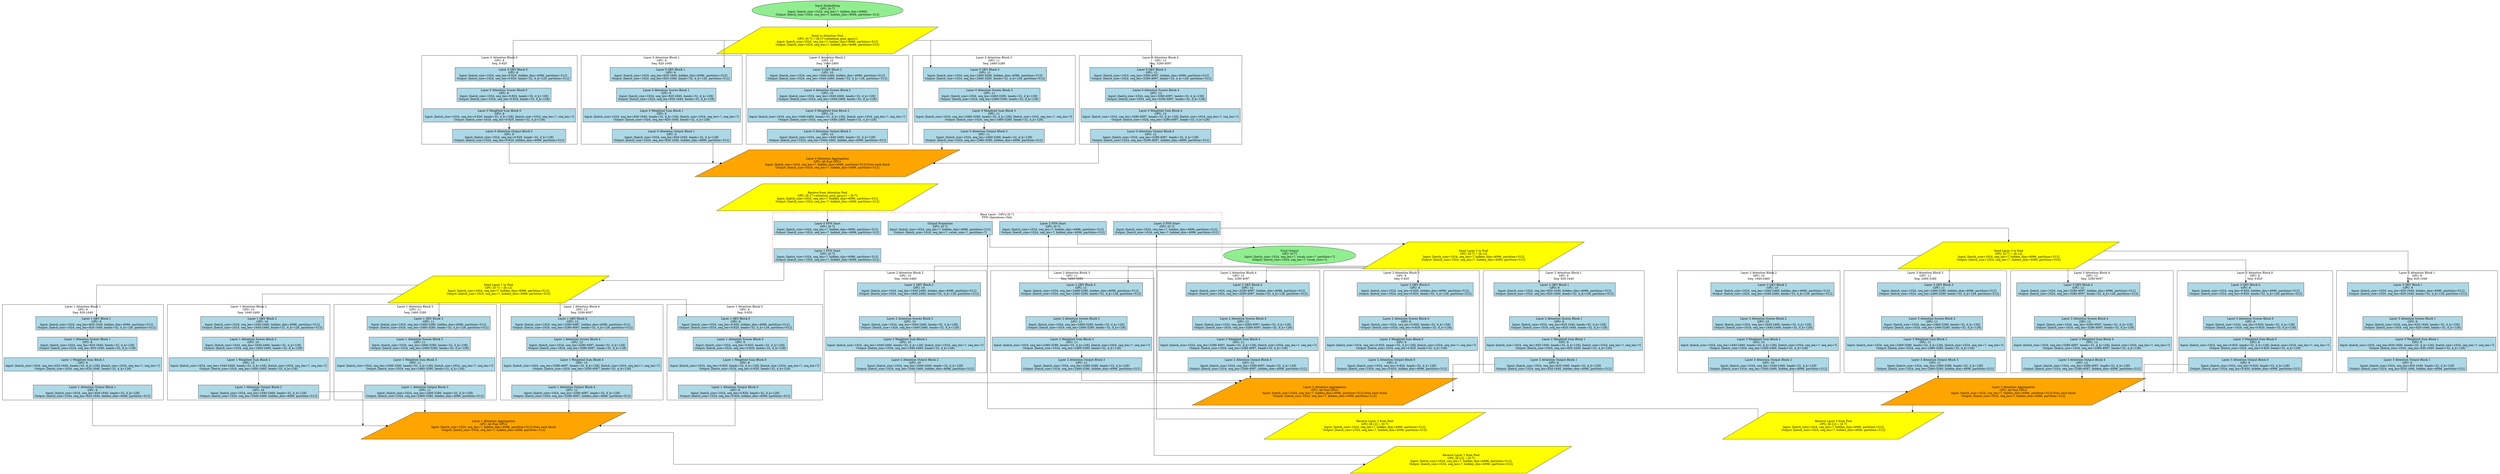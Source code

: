 // FA Pool 4-Layer Transformer\nSeq Len: 4097, Pool GPUs: 5
digraph fa_pool_transformer {
	graph [nodesep=0.5 rankdir=TB splines=ortho]
	node [fillcolor=lightblue shape=rectangle style=filled]
	input [label="Input Embedding\nGPU: [0-7]\nInput: [batch_size=1024, seq_len=?, hidden_dim=4096]\nOutput: [batch_size=1024, seq_len=?, hidden_dim=4096, partition=512]" fillcolor=lightgreen shape=ellipse]
	subgraph cluster_base {
		color=red label="Base Layer - GPUs [0-7]\nFFN Operations Only" style=dashed
		layer0_ffn_start [label="Layer 0 FFN Start\nGPU: [0-7]\nInput: [batch_size=1024, seq_len=?, hidden_dim=4096, partition=512]\nOutput: [batch_size=1024, seq_len=?, hidden_dim=4096, partition=512]"]
		layer1_ffn_start [label="Layer 1 FFN Start\nGPU: [0-7]\nInput: [batch_size=1024, seq_len=?, hidden_dim=4096, partition=512]\nOutput: [batch_size=1024, seq_len=?, hidden_dim=4096, partition=512]"]
		layer2_ffn_start [label="Layer 2 FFN Start\nGPU: [0-7]\nInput: [batch_size=1024, seq_len=?, hidden_dim=4096, partition=512]\nOutput: [batch_size=1024, seq_len=?, hidden_dim=4096, partition=512]"]
		layer3_ffn_start [label="Layer 3 FFN Start\nGPU: [0-7]\nInput: [batch_size=1024, seq_len=?, hidden_dim=4096, partition=512]\nOutput: [batch_size=1024, seq_len=?, hidden_dim=4096, partition=512]"]
		output_proj [label="Output Projection\nGPU: [0-7]\nInput: [batch_size=1024, seq_len=?, hidden_dim=4096, partition=512]\nOutput: [batch_size=1024, seq_len=?, vocab_size=?, partition=?]"]
	}
	send_to_pool [label="Send to Attention Pool\nGPU: [0-7] → [8-{7+attention_pool_gpus}]\nInput: [batch_size=1024, seq_len=?, hidden_dim=4096, partition=512]\nOutput: [batch_size=1024, seq_len=?, hidden_dim=4096, partition=512]" fillcolor=yellow shape=parallelogram]
	recv_from_pool [label="Receive from Attention Pool\nGPU: [8-{7+attention_pool_gpus}] → [0-7]\nInput: [batch_size=1024, seq_len=?, hidden_dim=4096, partition=512]\nOutput: [batch_size=1024, seq_len=?, hidden_dim=4096, partition=512]" fillcolor=yellow shape=parallelogram]
	subgraph cluster_layer0_attn_0 {
		label="Layer 0 Attention Block 0\nGPU: 8\nSeq: 0-820"
		layer0_attn_qkv_0 [label="Layer 0 QKV Block 0\nGPU: 8\nInput: [batch_size=1024, seq_len=0-820, hidden_dim=4096, partition=512]\nOutput: [batch_size=1024, seq_len=0-820, heads=32, d_k=128, partition=512]"]
		layer0_attn_scores_0 [label="Layer 0 Attention Scores Block 0\nGPU: 8\nInput: [batch_size=1024, seq_len=0-820, heads=32, d_k=128]\nOutput: [batch_size=1024, seq_len=0-820, heads=32, d_k=128]"]
		layer0_attn_weighted_0 [label="Layer 0 Weighted Sum Block 0\nGPU: 8\nInput: [batch_size=1024, seq_len=0-820, heads=32, d_k=128], [batch_size=1024, seq_len=?, seq_len=?]\nOutput: [batch_size=1024, seq_len=0-820, heads=32, d_k=128]"]
		layer0_attn_out_0 [label="Layer 0 Attention Output Block 0\nGPU: 8\nInput: [batch_size=1024, seq_len=0-820, heads=32, d_k=128]\nOutput: [batch_size=1024, seq_len=0-820, hidden_dim=4096, partition=512]"]
	}
	subgraph cluster_layer0_attn_1 {
		label="Layer 0 Attention Block 1\nGPU: 9\nSeq: 820-1640"
		layer0_attn_qkv_1 [label="Layer 0 QKV Block 1\nGPU: 9\nInput: [batch_size=1024, seq_len=820-1640, hidden_dim=4096, partition=512]\nOutput: [batch_size=1024, seq_len=820-1640, heads=32, d_k=128, partition=512]"]
		layer0_attn_scores_1 [label="Layer 0 Attention Scores Block 1\nGPU: 9\nInput: [batch_size=1024, seq_len=820-1640, heads=32, d_k=128]\nOutput: [batch_size=1024, seq_len=820-1640, heads=32, d_k=128]"]
		layer0_attn_weighted_1 [label="Layer 0 Weighted Sum Block 1\nGPU: 9\nInput: [batch_size=1024, seq_len=820-1640, heads=32, d_k=128], [batch_size=1024, seq_len=?, seq_len=?]\nOutput: [batch_size=1024, seq_len=820-1640, heads=32, d_k=128]"]
		layer0_attn_out_1 [label="Layer 0 Attention Output Block 1\nGPU: 9\nInput: [batch_size=1024, seq_len=820-1640, heads=32, d_k=128]\nOutput: [batch_size=1024, seq_len=820-1640, hidden_dim=4096, partition=512]"]
	}
	subgraph cluster_layer0_attn_2 {
		label="Layer 0 Attention Block 2\nGPU: 10\nSeq: 1640-2460"
		layer0_attn_qkv_2 [label="Layer 0 QKV Block 2\nGPU: 10\nInput: [batch_size=1024, seq_len=1640-2460, hidden_dim=4096, partition=512]\nOutput: [batch_size=1024, seq_len=1640-2460, heads=32, d_k=128, partition=512]"]
		layer0_attn_scores_2 [label="Layer 0 Attention Scores Block 2\nGPU: 10\nInput: [batch_size=1024, seq_len=1640-2460, heads=32, d_k=128]\nOutput: [batch_size=1024, seq_len=1640-2460, heads=32, d_k=128]"]
		layer0_attn_weighted_2 [label="Layer 0 Weighted Sum Block 2\nGPU: 10\nInput: [batch_size=1024, seq_len=1640-2460, heads=32, d_k=128], [batch_size=1024, seq_len=?, seq_len=?]\nOutput: [batch_size=1024, seq_len=1640-2460, heads=32, d_k=128]"]
		layer0_attn_out_2 [label="Layer 0 Attention Output Block 2\nGPU: 10\nInput: [batch_size=1024, seq_len=1640-2460, heads=32, d_k=128]\nOutput: [batch_size=1024, seq_len=1640-2460, hidden_dim=4096, partition=512]"]
	}
	subgraph cluster_layer0_attn_3 {
		label="Layer 0 Attention Block 3\nGPU: 11\nSeq: 2460-3280"
		layer0_attn_qkv_3 [label="Layer 0 QKV Block 3\nGPU: 11\nInput: [batch_size=1024, seq_len=2460-3280, hidden_dim=4096, partition=512]\nOutput: [batch_size=1024, seq_len=2460-3280, heads=32, d_k=128, partition=512]"]
		layer0_attn_scores_3 [label="Layer 0 Attention Scores Block 3\nGPU: 11\nInput: [batch_size=1024, seq_len=2460-3280, heads=32, d_k=128]\nOutput: [batch_size=1024, seq_len=2460-3280, heads=32, d_k=128]"]
		layer0_attn_weighted_3 [label="Layer 0 Weighted Sum Block 3\nGPU: 11\nInput: [batch_size=1024, seq_len=2460-3280, heads=32, d_k=128], [batch_size=1024, seq_len=?, seq_len=?]\nOutput: [batch_size=1024, seq_len=2460-3280, heads=32, d_k=128]"]
		layer0_attn_out_3 [label="Layer 0 Attention Output Block 3\nGPU: 11\nInput: [batch_size=1024, seq_len=2460-3280, heads=32, d_k=128]\nOutput: [batch_size=1024, seq_len=2460-3280, hidden_dim=4096, partition=512]"]
	}
	subgraph cluster_layer0_attn_4 {
		label="Layer 0 Attention Block 4\nGPU: 12\nSeq: 3280-4097"
		layer0_attn_qkv_4 [label="Layer 0 QKV Block 4\nGPU: 12\nInput: [batch_size=1024, seq_len=3280-4097, hidden_dim=4096, partition=512]\nOutput: [batch_size=1024, seq_len=3280-4097, heads=32, d_k=128, partition=512]"]
		layer0_attn_scores_4 [label="Layer 0 Attention Scores Block 4\nGPU: 12\nInput: [batch_size=1024, seq_len=3280-4097, heads=32, d_k=128]\nOutput: [batch_size=1024, seq_len=3280-4097, heads=32, d_k=128]"]
		layer0_attn_weighted_4 [label="Layer 0 Weighted Sum Block 4\nGPU: 12\nInput: [batch_size=1024, seq_len=3280-4097, heads=32, d_k=128], [batch_size=1024, seq_len=?, seq_len=?]\nOutput: [batch_size=1024, seq_len=3280-4097, heads=32, d_k=128]"]
		layer0_attn_out_4 [label="Layer 0 Attention Output Block 4\nGPU: 12\nInput: [batch_size=1024, seq_len=3280-4097, heads=32, d_k=128]\nOutput: [batch_size=1024, seq_len=3280-4097, hidden_dim=4096, partition=512]"]
	}
	layer0_attn_aggregate [label="Layer 0 Attention Aggregation\nGPU: All Pool GPUs\nInput: [batch_size=1024, seq_len=?, hidden_dim=4096, partition=512] from each block\nOutput: [batch_size=1024, seq_len=?, hidden_dim=4096, partition=512]" fillcolor=orange shape=parallelogram]
	send_to_pool_1 [label="Send Layer 1 to Pool\nGPU: [0-7] → [8-12]\nInput: [batch_size=1024, seq_len=?, hidden_dim=4096, partition=512]\nOutput: [batch_size=1024, seq_len=?, hidden_dim=4096, partition=512]" fillcolor=yellow shape=parallelogram]
	subgraph cluster_layer1_attn_0 {
		label="Layer 1 Attention Block 0\nGPU: 8\nSeq: 0-820"
		layer1_attn_qkv_0 [label="Layer 1 QKV Block 0\nGPU: 8\nInput: [batch_size=1024, seq_len=0-820, hidden_dim=4096, partition=512]\nOutput: [batch_size=1024, seq_len=0-820, heads=32, d_k=128, partition=512]"]
		layer1_attn_scores_0 [label="Layer 1 Attention Scores Block 0\nGPU: 8\nInput: [batch_size=1024, seq_len=0-820, heads=32, d_k=128]\nOutput: [batch_size=1024, seq_len=0-820, heads=32, d_k=128]"]
		layer1_attn_weighted_0 [label="Layer 1 Weighted Sum Block 0\nGPU: 8\nInput: [batch_size=1024, seq_len=0-820, heads=32, d_k=128], [batch_size=1024, seq_len=?, seq_len=?]\nOutput: [batch_size=1024, seq_len=0-820, heads=32, d_k=128]"]
		layer1_attn_out_0 [label="Layer 1 Attention Output Block 0\nGPU: 8\nInput: [batch_size=1024, seq_len=0-820, heads=32, d_k=128]\nOutput: [batch_size=1024, seq_len=0-820, hidden_dim=4096, partition=512]"]
	}
	subgraph cluster_layer1_attn_1 {
		label="Layer 1 Attention Block 1\nGPU: 9\nSeq: 820-1640"
		layer1_attn_qkv_1 [label="Layer 1 QKV Block 1\nGPU: 9\nInput: [batch_size=1024, seq_len=820-1640, hidden_dim=4096, partition=512]\nOutput: [batch_size=1024, seq_len=820-1640, heads=32, d_k=128, partition=512]"]
		layer1_attn_scores_1 [label="Layer 1 Attention Scores Block 1\nGPU: 9\nInput: [batch_size=1024, seq_len=820-1640, heads=32, d_k=128]\nOutput: [batch_size=1024, seq_len=820-1640, heads=32, d_k=128]"]
		layer1_attn_weighted_1 [label="Layer 1 Weighted Sum Block 1\nGPU: 9\nInput: [batch_size=1024, seq_len=820-1640, heads=32, d_k=128], [batch_size=1024, seq_len=?, seq_len=?]\nOutput: [batch_size=1024, seq_len=820-1640, heads=32, d_k=128]"]
		layer1_attn_out_1 [label="Layer 1 Attention Output Block 1\nGPU: 9\nInput: [batch_size=1024, seq_len=820-1640, heads=32, d_k=128]\nOutput: [batch_size=1024, seq_len=820-1640, hidden_dim=4096, partition=512]"]
	}
	subgraph cluster_layer1_attn_2 {
		label="Layer 1 Attention Block 2\nGPU: 10\nSeq: 1640-2460"
		layer1_attn_qkv_2 [label="Layer 1 QKV Block 2\nGPU: 10\nInput: [batch_size=1024, seq_len=1640-2460, hidden_dim=4096, partition=512]\nOutput: [batch_size=1024, seq_len=1640-2460, heads=32, d_k=128, partition=512]"]
		layer1_attn_scores_2 [label="Layer 1 Attention Scores Block 2\nGPU: 10\nInput: [batch_size=1024, seq_len=1640-2460, heads=32, d_k=128]\nOutput: [batch_size=1024, seq_len=1640-2460, heads=32, d_k=128]"]
		layer1_attn_weighted_2 [label="Layer 1 Weighted Sum Block 2\nGPU: 10\nInput: [batch_size=1024, seq_len=1640-2460, heads=32, d_k=128], [batch_size=1024, seq_len=?, seq_len=?]\nOutput: [batch_size=1024, seq_len=1640-2460, heads=32, d_k=128]"]
		layer1_attn_out_2 [label="Layer 1 Attention Output Block 2\nGPU: 10\nInput: [batch_size=1024, seq_len=1640-2460, heads=32, d_k=128]\nOutput: [batch_size=1024, seq_len=1640-2460, hidden_dim=4096, partition=512]"]
	}
	subgraph cluster_layer1_attn_3 {
		label="Layer 1 Attention Block 3\nGPU: 11\nSeq: 2460-3280"
		layer1_attn_qkv_3 [label="Layer 1 QKV Block 3\nGPU: 11\nInput: [batch_size=1024, seq_len=2460-3280, hidden_dim=4096, partition=512]\nOutput: [batch_size=1024, seq_len=2460-3280, heads=32, d_k=128, partition=512]"]
		layer1_attn_scores_3 [label="Layer 1 Attention Scores Block 3\nGPU: 11\nInput: [batch_size=1024, seq_len=2460-3280, heads=32, d_k=128]\nOutput: [batch_size=1024, seq_len=2460-3280, heads=32, d_k=128]"]
		layer1_attn_weighted_3 [label="Layer 1 Weighted Sum Block 3\nGPU: 11\nInput: [batch_size=1024, seq_len=2460-3280, heads=32, d_k=128], [batch_size=1024, seq_len=?, seq_len=?]\nOutput: [batch_size=1024, seq_len=2460-3280, heads=32, d_k=128]"]
		layer1_attn_out_3 [label="Layer 1 Attention Output Block 3\nGPU: 11\nInput: [batch_size=1024, seq_len=2460-3280, heads=32, d_k=128]\nOutput: [batch_size=1024, seq_len=2460-3280, hidden_dim=4096, partition=512]"]
	}
	subgraph cluster_layer1_attn_4 {
		label="Layer 1 Attention Block 4\nGPU: 12\nSeq: 3280-4097"
		layer1_attn_qkv_4 [label="Layer 1 QKV Block 4\nGPU: 12\nInput: [batch_size=1024, seq_len=3280-4097, hidden_dim=4096, partition=512]\nOutput: [batch_size=1024, seq_len=3280-4097, heads=32, d_k=128, partition=512]"]
		layer1_attn_scores_4 [label="Layer 1 Attention Scores Block 4\nGPU: 12\nInput: [batch_size=1024, seq_len=3280-4097, heads=32, d_k=128]\nOutput: [batch_size=1024, seq_len=3280-4097, heads=32, d_k=128]"]
		layer1_attn_weighted_4 [label="Layer 1 Weighted Sum Block 4\nGPU: 12\nInput: [batch_size=1024, seq_len=3280-4097, heads=32, d_k=128], [batch_size=1024, seq_len=?, seq_len=?]\nOutput: [batch_size=1024, seq_len=3280-4097, heads=32, d_k=128]"]
		layer1_attn_out_4 [label="Layer 1 Attention Output Block 4\nGPU: 12\nInput: [batch_size=1024, seq_len=3280-4097, heads=32, d_k=128]\nOutput: [batch_size=1024, seq_len=3280-4097, hidden_dim=4096, partition=512]"]
	}
	layer1_attn_aggregate [label="Layer 1 Attention Aggregation\nGPU: All Pool GPUs\nInput: [batch_size=1024, seq_len=?, hidden_dim=4096, partition=512] from each block\nOutput: [batch_size=1024, seq_len=?, hidden_dim=4096, partition=512]" fillcolor=orange shape=parallelogram]
	recv_from_pool_1 [label="Receive Layer 1 from Pool\nGPU: [8-12] → [0-7]\nInput: [batch_size=1024, seq_len=?, hidden_dim=4096, partition=512]\nOutput: [batch_size=1024, seq_len=?, hidden_dim=4096, partition=512]" fillcolor=yellow shape=parallelogram]
	send_to_pool_2 [label="Send Layer 2 to Pool\nGPU: [0-7] → [8-12]\nInput: [batch_size=1024, seq_len=?, hidden_dim=4096, partition=512]\nOutput: [batch_size=1024, seq_len=?, hidden_dim=4096, partition=512]" fillcolor=yellow shape=parallelogram]
	subgraph cluster_layer2_attn_0 {
		label="Layer 2 Attention Block 0\nGPU: 8\nSeq: 0-820"
		layer2_attn_qkv_0 [label="Layer 2 QKV Block 0\nGPU: 8\nInput: [batch_size=1024, seq_len=0-820, hidden_dim=4096, partition=512]\nOutput: [batch_size=1024, seq_len=0-820, heads=32, d_k=128, partition=512]"]
		layer2_attn_scores_0 [label="Layer 2 Attention Scores Block 0\nGPU: 8\nInput: [batch_size=1024, seq_len=0-820, heads=32, d_k=128]\nOutput: [batch_size=1024, seq_len=0-820, heads=32, d_k=128]"]
		layer2_attn_weighted_0 [label="Layer 2 Weighted Sum Block 0\nGPU: 8\nInput: [batch_size=1024, seq_len=0-820, heads=32, d_k=128], [batch_size=1024, seq_len=?, seq_len=?]\nOutput: [batch_size=1024, seq_len=0-820, heads=32, d_k=128]"]
		layer2_attn_out_0 [label="Layer 2 Attention Output Block 0\nGPU: 8\nInput: [batch_size=1024, seq_len=0-820, heads=32, d_k=128]\nOutput: [batch_size=1024, seq_len=0-820, hidden_dim=4096, partition=512]"]
	}
	subgraph cluster_layer2_attn_1 {
		label="Layer 2 Attention Block 1\nGPU: 9\nSeq: 820-1640"
		layer2_attn_qkv_1 [label="Layer 2 QKV Block 1\nGPU: 9\nInput: [batch_size=1024, seq_len=820-1640, hidden_dim=4096, partition=512]\nOutput: [batch_size=1024, seq_len=820-1640, heads=32, d_k=128, partition=512]"]
		layer2_attn_scores_1 [label="Layer 2 Attention Scores Block 1\nGPU: 9\nInput: [batch_size=1024, seq_len=820-1640, heads=32, d_k=128]\nOutput: [batch_size=1024, seq_len=820-1640, heads=32, d_k=128]"]
		layer2_attn_weighted_1 [label="Layer 2 Weighted Sum Block 1\nGPU: 9\nInput: [batch_size=1024, seq_len=820-1640, heads=32, d_k=128], [batch_size=1024, seq_len=?, seq_len=?]\nOutput: [batch_size=1024, seq_len=820-1640, heads=32, d_k=128]"]
		layer2_attn_out_1 [label="Layer 2 Attention Output Block 1\nGPU: 9\nInput: [batch_size=1024, seq_len=820-1640, heads=32, d_k=128]\nOutput: [batch_size=1024, seq_len=820-1640, hidden_dim=4096, partition=512]"]
	}
	subgraph cluster_layer2_attn_2 {
		label="Layer 2 Attention Block 2\nGPU: 10\nSeq: 1640-2460"
		layer2_attn_qkv_2 [label="Layer 2 QKV Block 2\nGPU: 10\nInput: [batch_size=1024, seq_len=1640-2460, hidden_dim=4096, partition=512]\nOutput: [batch_size=1024, seq_len=1640-2460, heads=32, d_k=128, partition=512]"]
		layer2_attn_scores_2 [label="Layer 2 Attention Scores Block 2\nGPU: 10\nInput: [batch_size=1024, seq_len=1640-2460, heads=32, d_k=128]\nOutput: [batch_size=1024, seq_len=1640-2460, heads=32, d_k=128]"]
		layer2_attn_weighted_2 [label="Layer 2 Weighted Sum Block 2\nGPU: 10\nInput: [batch_size=1024, seq_len=1640-2460, heads=32, d_k=128], [batch_size=1024, seq_len=?, seq_len=?]\nOutput: [batch_size=1024, seq_len=1640-2460, heads=32, d_k=128]"]
		layer2_attn_out_2 [label="Layer 2 Attention Output Block 2\nGPU: 10\nInput: [batch_size=1024, seq_len=1640-2460, heads=32, d_k=128]\nOutput: [batch_size=1024, seq_len=1640-2460, hidden_dim=4096, partition=512]"]
	}
	subgraph cluster_layer2_attn_3 {
		label="Layer 2 Attention Block 3\nGPU: 11\nSeq: 2460-3280"
		layer2_attn_qkv_3 [label="Layer 2 QKV Block 3\nGPU: 11\nInput: [batch_size=1024, seq_len=2460-3280, hidden_dim=4096, partition=512]\nOutput: [batch_size=1024, seq_len=2460-3280, heads=32, d_k=128, partition=512]"]
		layer2_attn_scores_3 [label="Layer 2 Attention Scores Block 3\nGPU: 11\nInput: [batch_size=1024, seq_len=2460-3280, heads=32, d_k=128]\nOutput: [batch_size=1024, seq_len=2460-3280, heads=32, d_k=128]"]
		layer2_attn_weighted_3 [label="Layer 2 Weighted Sum Block 3\nGPU: 11\nInput: [batch_size=1024, seq_len=2460-3280, heads=32, d_k=128], [batch_size=1024, seq_len=?, seq_len=?]\nOutput: [batch_size=1024, seq_len=2460-3280, heads=32, d_k=128]"]
		layer2_attn_out_3 [label="Layer 2 Attention Output Block 3\nGPU: 11\nInput: [batch_size=1024, seq_len=2460-3280, heads=32, d_k=128]\nOutput: [batch_size=1024, seq_len=2460-3280, hidden_dim=4096, partition=512]"]
	}
	subgraph cluster_layer2_attn_4 {
		label="Layer 2 Attention Block 4\nGPU: 12\nSeq: 3280-4097"
		layer2_attn_qkv_4 [label="Layer 2 QKV Block 4\nGPU: 12\nInput: [batch_size=1024, seq_len=3280-4097, hidden_dim=4096, partition=512]\nOutput: [batch_size=1024, seq_len=3280-4097, heads=32, d_k=128, partition=512]"]
		layer2_attn_scores_4 [label="Layer 2 Attention Scores Block 4\nGPU: 12\nInput: [batch_size=1024, seq_len=3280-4097, heads=32, d_k=128]\nOutput: [batch_size=1024, seq_len=3280-4097, heads=32, d_k=128]"]
		layer2_attn_weighted_4 [label="Layer 2 Weighted Sum Block 4\nGPU: 12\nInput: [batch_size=1024, seq_len=3280-4097, heads=32, d_k=128], [batch_size=1024, seq_len=?, seq_len=?]\nOutput: [batch_size=1024, seq_len=3280-4097, heads=32, d_k=128]"]
		layer2_attn_out_4 [label="Layer 2 Attention Output Block 4\nGPU: 12\nInput: [batch_size=1024, seq_len=3280-4097, heads=32, d_k=128]\nOutput: [batch_size=1024, seq_len=3280-4097, hidden_dim=4096, partition=512]"]
	}
	layer2_attn_aggregate [label="Layer 2 Attention Aggregation\nGPU: All Pool GPUs\nInput: [batch_size=1024, seq_len=?, hidden_dim=4096, partition=512] from each block\nOutput: [batch_size=1024, seq_len=?, hidden_dim=4096, partition=512]" fillcolor=orange shape=parallelogram]
	recv_from_pool_2 [label="Receive Layer 2 from Pool\nGPU: [8-12] → [0-7]\nInput: [batch_size=1024, seq_len=?, hidden_dim=4096, partition=512]\nOutput: [batch_size=1024, seq_len=?, hidden_dim=4096, partition=512]" fillcolor=yellow shape=parallelogram]
	send_to_pool_3 [label="Send Layer 3 to Pool\nGPU: [0-7] → [8-12]\nInput: [batch_size=1024, seq_len=?, hidden_dim=4096, partition=512]\nOutput: [batch_size=1024, seq_len=?, hidden_dim=4096, partition=512]" fillcolor=yellow shape=parallelogram]
	subgraph cluster_layer3_attn_0 {
		label="Layer 3 Attention Block 0\nGPU: 8\nSeq: 0-820"
		layer3_attn_qkv_0 [label="Layer 3 QKV Block 0\nGPU: 8\nInput: [batch_size=1024, seq_len=0-820, hidden_dim=4096, partition=512]\nOutput: [batch_size=1024, seq_len=0-820, heads=32, d_k=128, partition=512]"]
		layer3_attn_scores_0 [label="Layer 3 Attention Scores Block 0\nGPU: 8\nInput: [batch_size=1024, seq_len=0-820, heads=32, d_k=128]\nOutput: [batch_size=1024, seq_len=0-820, heads=32, d_k=128]"]
		layer3_attn_weighted_0 [label="Layer 3 Weighted Sum Block 0\nGPU: 8\nInput: [batch_size=1024, seq_len=0-820, heads=32, d_k=128], [batch_size=1024, seq_len=?, seq_len=?]\nOutput: [batch_size=1024, seq_len=0-820, heads=32, d_k=128]"]
		layer3_attn_out_0 [label="Layer 3 Attention Output Block 0\nGPU: 8\nInput: [batch_size=1024, seq_len=0-820, heads=32, d_k=128]\nOutput: [batch_size=1024, seq_len=0-820, hidden_dim=4096, partition=512]"]
	}
	subgraph cluster_layer3_attn_1 {
		label="Layer 3 Attention Block 1\nGPU: 9\nSeq: 820-1640"
		layer3_attn_qkv_1 [label="Layer 3 QKV Block 1\nGPU: 9\nInput: [batch_size=1024, seq_len=820-1640, hidden_dim=4096, partition=512]\nOutput: [batch_size=1024, seq_len=820-1640, heads=32, d_k=128, partition=512]"]
		layer3_attn_scores_1 [label="Layer 3 Attention Scores Block 1\nGPU: 9\nInput: [batch_size=1024, seq_len=820-1640, heads=32, d_k=128]\nOutput: [batch_size=1024, seq_len=820-1640, heads=32, d_k=128]"]
		layer3_attn_weighted_1 [label="Layer 3 Weighted Sum Block 1\nGPU: 9\nInput: [batch_size=1024, seq_len=820-1640, heads=32, d_k=128], [batch_size=1024, seq_len=?, seq_len=?]\nOutput: [batch_size=1024, seq_len=820-1640, heads=32, d_k=128]"]
		layer3_attn_out_1 [label="Layer 3 Attention Output Block 1\nGPU: 9\nInput: [batch_size=1024, seq_len=820-1640, heads=32, d_k=128]\nOutput: [batch_size=1024, seq_len=820-1640, hidden_dim=4096, partition=512]"]
	}
	subgraph cluster_layer3_attn_2 {
		label="Layer 3 Attention Block 2\nGPU: 10\nSeq: 1640-2460"
		layer3_attn_qkv_2 [label="Layer 3 QKV Block 2\nGPU: 10\nInput: [batch_size=1024, seq_len=1640-2460, hidden_dim=4096, partition=512]\nOutput: [batch_size=1024, seq_len=1640-2460, heads=32, d_k=128, partition=512]"]
		layer3_attn_scores_2 [label="Layer 3 Attention Scores Block 2\nGPU: 10\nInput: [batch_size=1024, seq_len=1640-2460, heads=32, d_k=128]\nOutput: [batch_size=1024, seq_len=1640-2460, heads=32, d_k=128]"]
		layer3_attn_weighted_2 [label="Layer 3 Weighted Sum Block 2\nGPU: 10\nInput: [batch_size=1024, seq_len=1640-2460, heads=32, d_k=128], [batch_size=1024, seq_len=?, seq_len=?]\nOutput: [batch_size=1024, seq_len=1640-2460, heads=32, d_k=128]"]
		layer3_attn_out_2 [label="Layer 3 Attention Output Block 2\nGPU: 10\nInput: [batch_size=1024, seq_len=1640-2460, heads=32, d_k=128]\nOutput: [batch_size=1024, seq_len=1640-2460, hidden_dim=4096, partition=512]"]
	}
	subgraph cluster_layer3_attn_3 {
		label="Layer 3 Attention Block 3\nGPU: 11\nSeq: 2460-3280"
		layer3_attn_qkv_3 [label="Layer 3 QKV Block 3\nGPU: 11\nInput: [batch_size=1024, seq_len=2460-3280, hidden_dim=4096, partition=512]\nOutput: [batch_size=1024, seq_len=2460-3280, heads=32, d_k=128, partition=512]"]
		layer3_attn_scores_3 [label="Layer 3 Attention Scores Block 3\nGPU: 11\nInput: [batch_size=1024, seq_len=2460-3280, heads=32, d_k=128]\nOutput: [batch_size=1024, seq_len=2460-3280, heads=32, d_k=128]"]
		layer3_attn_weighted_3 [label="Layer 3 Weighted Sum Block 3\nGPU: 11\nInput: [batch_size=1024, seq_len=2460-3280, heads=32, d_k=128], [batch_size=1024, seq_len=?, seq_len=?]\nOutput: [batch_size=1024, seq_len=2460-3280, heads=32, d_k=128]"]
		layer3_attn_out_3 [label="Layer 3 Attention Output Block 3\nGPU: 11\nInput: [batch_size=1024, seq_len=2460-3280, heads=32, d_k=128]\nOutput: [batch_size=1024, seq_len=2460-3280, hidden_dim=4096, partition=512]"]
	}
	subgraph cluster_layer3_attn_4 {
		label="Layer 3 Attention Block 4\nGPU: 12\nSeq: 3280-4097"
		layer3_attn_qkv_4 [label="Layer 3 QKV Block 4\nGPU: 12\nInput: [batch_size=1024, seq_len=3280-4097, hidden_dim=4096, partition=512]\nOutput: [batch_size=1024, seq_len=3280-4097, heads=32, d_k=128, partition=512]"]
		layer3_attn_scores_4 [label="Layer 3 Attention Scores Block 4\nGPU: 12\nInput: [batch_size=1024, seq_len=3280-4097, heads=32, d_k=128]\nOutput: [batch_size=1024, seq_len=3280-4097, heads=32, d_k=128]"]
		layer3_attn_weighted_4 [label="Layer 3 Weighted Sum Block 4\nGPU: 12\nInput: [batch_size=1024, seq_len=3280-4097, heads=32, d_k=128], [batch_size=1024, seq_len=?, seq_len=?]\nOutput: [batch_size=1024, seq_len=3280-4097, heads=32, d_k=128]"]
		layer3_attn_out_4 [label="Layer 3 Attention Output Block 4\nGPU: 12\nInput: [batch_size=1024, seq_len=3280-4097, heads=32, d_k=128]\nOutput: [batch_size=1024, seq_len=3280-4097, hidden_dim=4096, partition=512]"]
	}
	layer3_attn_aggregate [label="Layer 3 Attention Aggregation\nGPU: All Pool GPUs\nInput: [batch_size=1024, seq_len=?, hidden_dim=4096, partition=512] from each block\nOutput: [batch_size=1024, seq_len=?, hidden_dim=4096, partition=512]" fillcolor=orange shape=parallelogram]
	recv_from_pool_3 [label="Receive Layer 3 from Pool\nGPU: [8-12] → [0-7]\nInput: [batch_size=1024, seq_len=?, hidden_dim=4096, partition=512]\nOutput: [batch_size=1024, seq_len=?, hidden_dim=4096, partition=512]" fillcolor=yellow shape=parallelogram]
	subgraph cluster_attention_pool {
		color=purple label="Attention Pool - GPUs [8-12]\nParallel Attention (5 GPUs)" style=dashed
	}
	output [label="Final Output\nGPU: [0-7]\nInput: [batch_size=1024, seq_len=?, vocab_size=?, partition=?]\nOutput: [batch_size=1024, seq_len=?, vocab_size=?]" fillcolor=lightgreen shape=ellipse]
	input -> send_to_pool
	send_to_pool -> layer0_attn_qkv_0
	layer0_attn_qkv_0 -> layer0_attn_scores_0
	layer0_attn_scores_0 -> layer0_attn_weighted_0
	layer0_attn_weighted_0 -> layer0_attn_out_0
	layer0_attn_out_0 -> layer0_attn_aggregate
	send_to_pool -> layer0_attn_qkv_1
	layer0_attn_qkv_1 -> layer0_attn_scores_1
	layer0_attn_scores_1 -> layer0_attn_weighted_1
	layer0_attn_weighted_1 -> layer0_attn_out_1
	layer0_attn_out_1 -> layer0_attn_aggregate
	send_to_pool -> layer0_attn_qkv_2
	layer0_attn_qkv_2 -> layer0_attn_scores_2
	layer0_attn_scores_2 -> layer0_attn_weighted_2
	layer0_attn_weighted_2 -> layer0_attn_out_2
	layer0_attn_out_2 -> layer0_attn_aggregate
	send_to_pool -> layer0_attn_qkv_3
	layer0_attn_qkv_3 -> layer0_attn_scores_3
	layer0_attn_scores_3 -> layer0_attn_weighted_3
	layer0_attn_weighted_3 -> layer0_attn_out_3
	layer0_attn_out_3 -> layer0_attn_aggregate
	send_to_pool -> layer0_attn_qkv_4
	layer0_attn_qkv_4 -> layer0_attn_scores_4
	layer0_attn_scores_4 -> layer0_attn_weighted_4
	layer0_attn_weighted_4 -> layer0_attn_out_4
	layer0_attn_out_4 -> layer0_attn_aggregate
	layer0_attn_aggregate -> recv_from_pool
	recv_from_pool -> layer0_ffn_start
	layer0_ffn_start -> layer1_ffn_start
	layer1_ffn_start -> send_to_pool_1
	send_to_pool_1 -> layer1_attn_qkv_0
	layer1_attn_qkv_0 -> layer1_attn_scores_0
	layer1_attn_scores_0 -> layer1_attn_weighted_0
	layer1_attn_weighted_0 -> layer1_attn_out_0
	layer1_attn_out_0 -> layer1_attn_aggregate
	send_to_pool_1 -> layer1_attn_qkv_1
	layer1_attn_qkv_1 -> layer1_attn_scores_1
	layer1_attn_scores_1 -> layer1_attn_weighted_1
	layer1_attn_weighted_1 -> layer1_attn_out_1
	layer1_attn_out_1 -> layer1_attn_aggregate
	send_to_pool_1 -> layer1_attn_qkv_2
	layer1_attn_qkv_2 -> layer1_attn_scores_2
	layer1_attn_scores_2 -> layer1_attn_weighted_2
	layer1_attn_weighted_2 -> layer1_attn_out_2
	layer1_attn_out_2 -> layer1_attn_aggregate
	send_to_pool_1 -> layer1_attn_qkv_3
	layer1_attn_qkv_3 -> layer1_attn_scores_3
	layer1_attn_scores_3 -> layer1_attn_weighted_3
	layer1_attn_weighted_3 -> layer1_attn_out_3
	layer1_attn_out_3 -> layer1_attn_aggregate
	send_to_pool_1 -> layer1_attn_qkv_4
	layer1_attn_qkv_4 -> layer1_attn_scores_4
	layer1_attn_scores_4 -> layer1_attn_weighted_4
	layer1_attn_weighted_4 -> layer1_attn_out_4
	layer1_attn_out_4 -> layer1_attn_aggregate
	layer1_attn_aggregate -> recv_from_pool_1
	recv_from_pool_1 -> layer2_ffn_start
	layer2_ffn_start -> send_to_pool_2
	send_to_pool_2 -> layer2_attn_qkv_0
	layer2_attn_qkv_0 -> layer2_attn_scores_0
	layer2_attn_scores_0 -> layer2_attn_weighted_0
	layer2_attn_weighted_0 -> layer2_attn_out_0
	layer2_attn_out_0 -> layer2_attn_aggregate
	send_to_pool_2 -> layer2_attn_qkv_1
	layer2_attn_qkv_1 -> layer2_attn_scores_1
	layer2_attn_scores_1 -> layer2_attn_weighted_1
	layer2_attn_weighted_1 -> layer2_attn_out_1
	layer2_attn_out_1 -> layer2_attn_aggregate
	send_to_pool_2 -> layer2_attn_qkv_2
	layer2_attn_qkv_2 -> layer2_attn_scores_2
	layer2_attn_scores_2 -> layer2_attn_weighted_2
	layer2_attn_weighted_2 -> layer2_attn_out_2
	layer2_attn_out_2 -> layer2_attn_aggregate
	send_to_pool_2 -> layer2_attn_qkv_3
	layer2_attn_qkv_3 -> layer2_attn_scores_3
	layer2_attn_scores_3 -> layer2_attn_weighted_3
	layer2_attn_weighted_3 -> layer2_attn_out_3
	layer2_attn_out_3 -> layer2_attn_aggregate
	send_to_pool_2 -> layer2_attn_qkv_4
	layer2_attn_qkv_4 -> layer2_attn_scores_4
	layer2_attn_scores_4 -> layer2_attn_weighted_4
	layer2_attn_weighted_4 -> layer2_attn_out_4
	layer2_attn_out_4 -> layer2_attn_aggregate
	layer2_attn_aggregate -> recv_from_pool_2
	recv_from_pool_2 -> layer3_ffn_start
	layer3_ffn_start -> send_to_pool_3
	send_to_pool_3 -> layer3_attn_qkv_0
	layer3_attn_qkv_0 -> layer3_attn_scores_0
	layer3_attn_scores_0 -> layer3_attn_weighted_0
	layer3_attn_weighted_0 -> layer3_attn_out_0
	layer3_attn_out_0 -> layer3_attn_aggregate
	send_to_pool_3 -> layer3_attn_qkv_1
	layer3_attn_qkv_1 -> layer3_attn_scores_1
	layer3_attn_scores_1 -> layer3_attn_weighted_1
	layer3_attn_weighted_1 -> layer3_attn_out_1
	layer3_attn_out_1 -> layer3_attn_aggregate
	send_to_pool_3 -> layer3_attn_qkv_2
	layer3_attn_qkv_2 -> layer3_attn_scores_2
	layer3_attn_scores_2 -> layer3_attn_weighted_2
	layer3_attn_weighted_2 -> layer3_attn_out_2
	layer3_attn_out_2 -> layer3_attn_aggregate
	send_to_pool_3 -> layer3_attn_qkv_3
	layer3_attn_qkv_3 -> layer3_attn_scores_3
	layer3_attn_scores_3 -> layer3_attn_weighted_3
	layer3_attn_weighted_3 -> layer3_attn_out_3
	layer3_attn_out_3 -> layer3_attn_aggregate
	send_to_pool_3 -> layer3_attn_qkv_4
	layer3_attn_qkv_4 -> layer3_attn_scores_4
	layer3_attn_scores_4 -> layer3_attn_weighted_4
	layer3_attn_weighted_4 -> layer3_attn_out_4
	layer3_attn_out_4 -> layer3_attn_aggregate
	layer3_attn_aggregate -> recv_from_pool_3
	recv_from_pool_3 -> output_proj
	output_proj -> output
}
